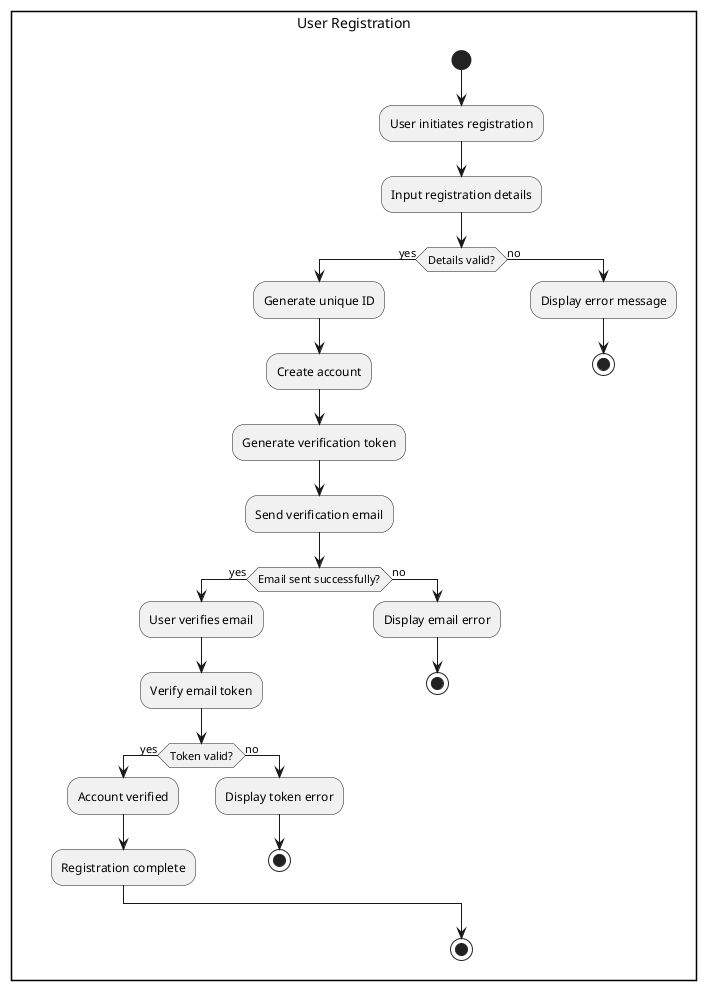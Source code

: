 @startuml User Registration

rectangle "User Registration"{

    start
    :User initiates registration;
    :Input registration details;
    if (Details valid?) then (yes)
    :Generate unique ID;
    :Create account;
    :Generate verification token;
    :Send verification email;
    if (Email sent successfully?) then (yes)
        :User verifies email;
        :Verify email token;
        if (Token valid?) then (yes)
        :Account verified;
        :Registration complete;
        else (no)
        :Display token error;
        stop
        endif
    else (no)
        :Display email error;
        stop
    endif
    else (no)
    :Display error message;
    stop
    endif
    stop
}
@enduml
